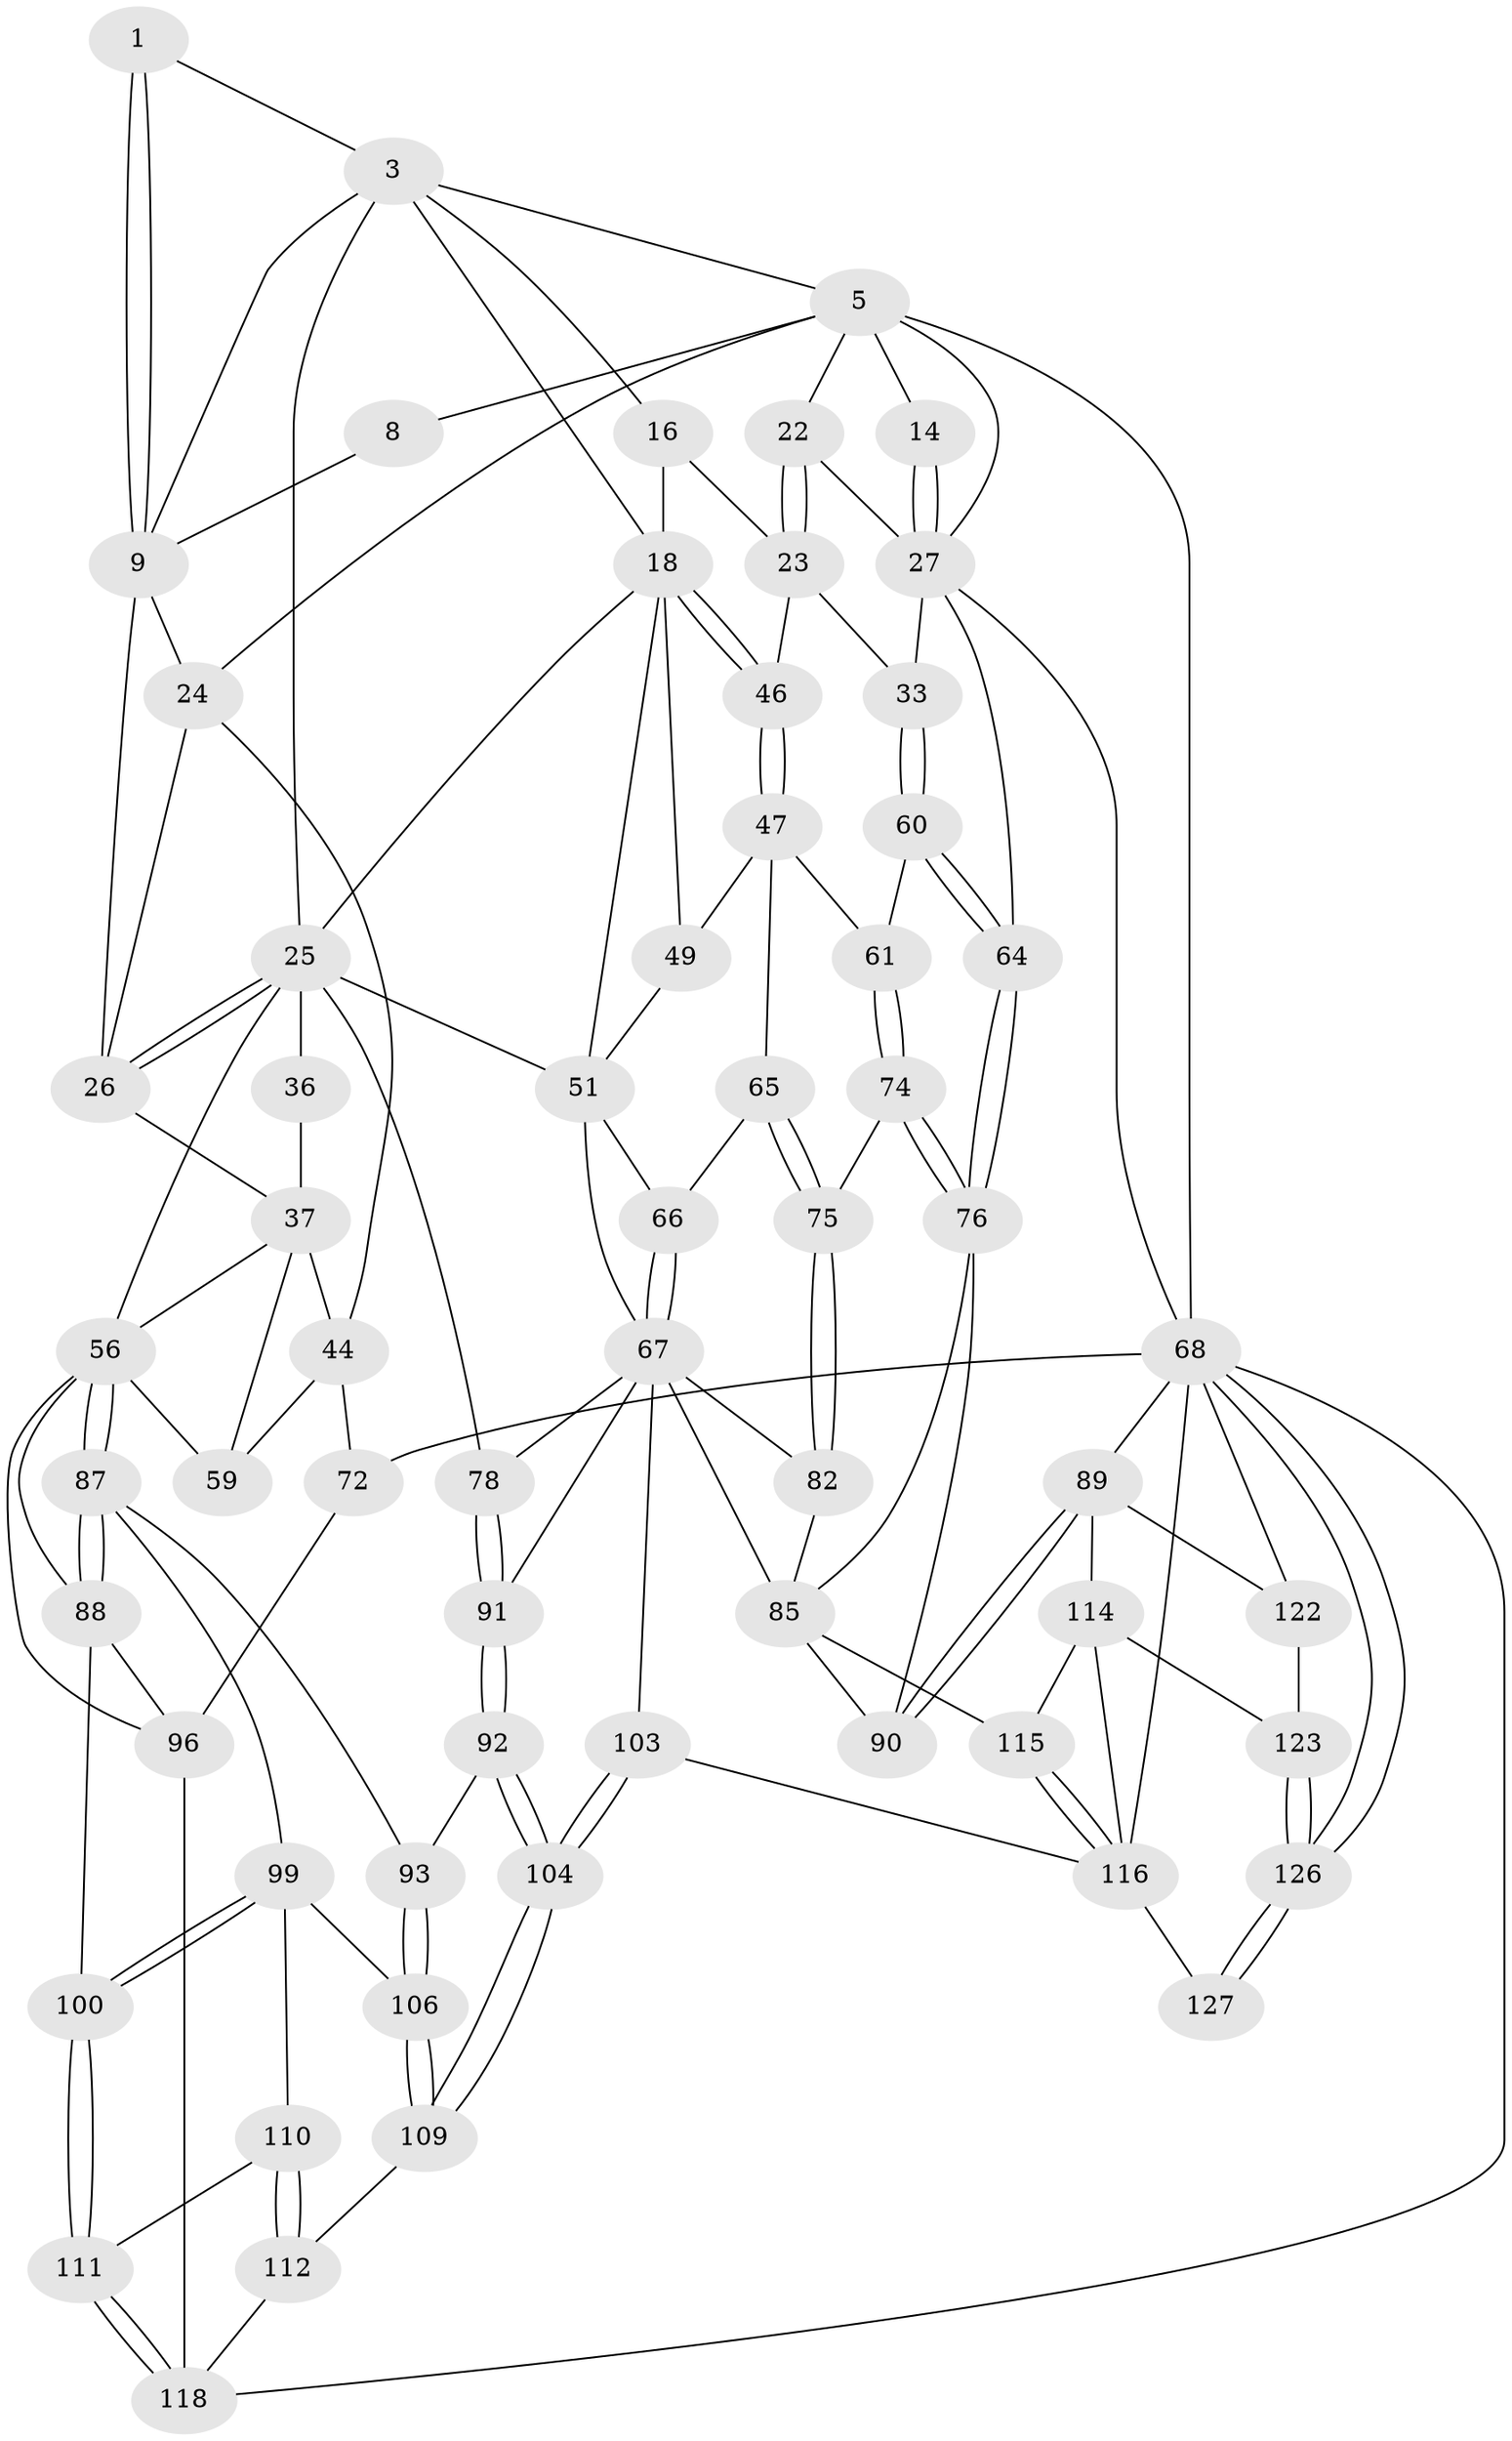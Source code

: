 // original degree distribution, {3: 0.015748031496062992, 4: 0.2125984251968504, 6: 0.1889763779527559, 5: 0.5826771653543307}
// Generated by graph-tools (version 1.1) at 2025/28/03/15/25 16:28:10]
// undirected, 63 vertices, 150 edges
graph export_dot {
graph [start="1"]
  node [color=gray90,style=filled];
  1 [pos="+0.2779847991368782+0",super="+2"];
  3 [pos="+0.5613737254019426+0",super="+4+13"];
  5 [pos="+0.7377056916113754+0",super="+6+15"];
  8 [pos="+0.12341780175710843+0"];
  9 [pos="+0.20055886607476728+0.0876085550907797",super="+12+10"];
  14 [pos="+0.9486437116697529+0.11979080323939903"];
  16 [pos="+0.6819492800711764+0",super="+17"];
  18 [pos="+0.5703159284010604+0.24326418597119756",super="+19"];
  22 [pos="+0.859263264349306+0.19484767966118177"];
  23 [pos="+0.8174331895178806+0.18543114076281214",super="+32"];
  24 [pos="+0+0.1555053467680813",super="+29"];
  25 [pos="+0.1823950676335567+0.20837872549674277",super="+35"];
  26 [pos="+0.16519606630893083+0.1847610190179014",super="+28"];
  27 [pos="+1+0.22908251024465823",super="+30"];
  33 [pos="+0.8313744286021578+0.406391937195258"];
  36 [pos="+0.0733544669572189+0.30000087153768",super="+41"];
  37 [pos="+0.06828865850154434+0.3011560114922134",super="+42"];
  44 [pos="+0+0.43920641111503755",super="+71"];
  46 [pos="+0.694876200358525+0.36204260029563895"];
  47 [pos="+0.6278062927986063+0.4999397246382181",super="+48"];
  49 [pos="+0.5819575512633922+0.4883509828370494"];
  51 [pos="+0.4141385735565034+0.4504414773407618",super="+52"];
  56 [pos="+0.2634130054620348+0.6021994100143656",super="+57"];
  59 [pos="+0.05755713573789754+0.533626729590756",super="+81"];
  60 [pos="+0.8333517308485011+0.4111335853792044"];
  61 [pos="+0.7339901547877935+0.5232490320224098"];
  64 [pos="+0.9912178260648339+0.552514276319248"];
  65 [pos="+0.5879429105569458+0.5445943624217134"];
  66 [pos="+0.4919415053832746+0.5412165136503507"];
  67 [pos="+0.45777820237081185+0.6058216646981732",super="+77"];
  68 [pos="+1+1",super="+69+73"];
  72 [pos="+0+1"];
  74 [pos="+0.7362267846066978+0.6013497528768924"];
  75 [pos="+0.5960932601926975+0.5836973690644547"];
  76 [pos="+0.7393790065480169+0.6064935370529887",super="+84"];
  78 [pos="+0.39573945272371064+0.6462728641556824"];
  82 [pos="+0.5764119599473266+0.6650990093866695"];
  85 [pos="+0.6664508465700278+0.7165320793240008",super="+107+86"];
  87 [pos="+0.2531653396543527+0.6811428093768911",super="+94"];
  88 [pos="+0.1803834930298597+0.7532273600407301",super="+98"];
  89 [pos="+0.9374992176031233+0.7554538093559199",super="+113"];
  90 [pos="+0.8864102046791519+0.7498211351779919"];
  91 [pos="+0.40822035984143035+0.7085461809147758"];
  92 [pos="+0.39196203990160255+0.7350902645176894"];
  93 [pos="+0.368769117525118+0.7476319586647361"];
  96 [pos="+0.05617725075440253+0.8086888385962738",super="+97"];
  99 [pos="+0.2838376135864611+0.7619849349116992",super="+105"];
  100 [pos="+0.23087752335344913+0.8361485244831152"];
  103 [pos="+0.4910539755876499+0.8839678039784371"];
  104 [pos="+0.4752931298664094+0.8799384231352952"];
  106 [pos="+0.3612140043785595+0.758976743726541"];
  109 [pos="+0.4009167981587153+0.8852725267221305"];
  110 [pos="+0.30188805305968214+0.8656671537089174"];
  111 [pos="+0.2651515890911291+0.86657122809909"];
  112 [pos="+0.3609315115484845+0.8959610119871207"];
  114 [pos="+0.7416091155286054+0.8946355232636221",super="+120"];
  115 [pos="+0.6980063323510233+0.8740222302796432"];
  116 [pos="+0.6812851543134731+0.8945524952589998",super="+121+117"];
  118 [pos="+0.23633720510368528+0.9397612409856639",super="+119"];
  122 [pos="+0.8506609649460514+0.9309380223224182"];
  123 [pos="+0.8490963621108552+0.9415732031706504"];
  126 [pos="+1+1"];
  127 [pos="+0.6945473098520704+1"];
  1 -- 9 [weight=2];
  1 -- 9;
  1 -- 3;
  3 -- 16;
  3 -- 5;
  3 -- 25;
  3 -- 9;
  3 -- 18;
  5 -- 24;
  5 -- 8;
  5 -- 27;
  5 -- 14 [weight=2];
  5 -- 22;
  5 -- 68;
  8 -- 9;
  9 -- 26;
  9 -- 24;
  14 -- 27;
  14 -- 27;
  16 -- 23 [weight=2];
  16 -- 18;
  18 -- 46;
  18 -- 46;
  18 -- 49;
  18 -- 51 [weight=2];
  18 -- 25;
  22 -- 23;
  22 -- 23;
  22 -- 27;
  23 -- 33;
  23 -- 46;
  24 -- 44;
  24 -- 26;
  25 -- 26;
  25 -- 26;
  25 -- 36 [weight=2];
  25 -- 56;
  25 -- 78;
  25 -- 51;
  26 -- 37;
  27 -- 68 [weight=2];
  27 -- 64;
  27 -- 33;
  33 -- 60;
  33 -- 60;
  36 -- 37 [weight=2];
  37 -- 59;
  37 -- 44;
  37 -- 56;
  44 -- 72;
  44 -- 59;
  46 -- 47;
  46 -- 47;
  47 -- 61;
  47 -- 65;
  47 -- 49;
  49 -- 51;
  51 -- 66;
  51 -- 67;
  56 -- 87;
  56 -- 87;
  56 -- 96;
  56 -- 59 [weight=2];
  56 -- 88;
  60 -- 61;
  60 -- 64;
  60 -- 64;
  61 -- 74;
  61 -- 74;
  64 -- 76;
  64 -- 76;
  65 -- 66;
  65 -- 75;
  65 -- 75;
  66 -- 67;
  66 -- 67;
  67 -- 82;
  67 -- 103;
  67 -- 91;
  67 -- 78;
  67 -- 85;
  68 -- 126;
  68 -- 126;
  68 -- 89;
  68 -- 122;
  68 -- 118;
  68 -- 72;
  68 -- 116;
  72 -- 96;
  74 -- 75;
  74 -- 76;
  74 -- 76;
  75 -- 82;
  75 -- 82;
  76 -- 90;
  76 -- 85;
  78 -- 91;
  78 -- 91;
  82 -- 85;
  85 -- 90;
  85 -- 115;
  87 -- 88;
  87 -- 88;
  87 -- 99;
  87 -- 93;
  88 -- 100;
  88 -- 96;
  89 -- 90;
  89 -- 90;
  89 -- 114;
  89 -- 122;
  91 -- 92;
  91 -- 92;
  92 -- 93;
  92 -- 104;
  92 -- 104;
  93 -- 106;
  93 -- 106;
  96 -- 118;
  99 -- 100;
  99 -- 100;
  99 -- 106;
  99 -- 110;
  100 -- 111;
  100 -- 111;
  103 -- 104;
  103 -- 104;
  103 -- 116;
  104 -- 109;
  104 -- 109;
  106 -- 109;
  106 -- 109;
  109 -- 112;
  110 -- 111;
  110 -- 112;
  110 -- 112;
  111 -- 118;
  111 -- 118;
  112 -- 118;
  114 -- 115;
  114 -- 123;
  114 -- 116;
  115 -- 116;
  115 -- 116;
  116 -- 127 [weight=2];
  122 -- 123;
  123 -- 126;
  123 -- 126;
  126 -- 127;
  126 -- 127;
}

